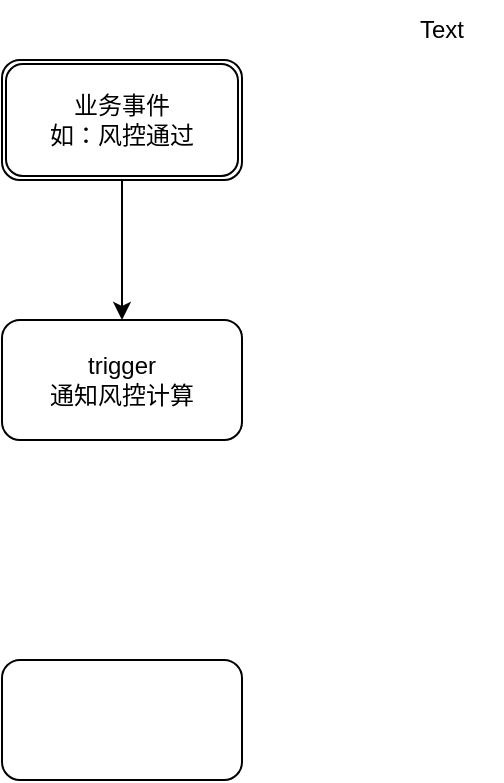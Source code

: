 <mxfile version="21.6.6" type="github">
  <diagram name="第 1 页" id="7n4bdka5UETFfVtZC2aM">
    <mxGraphModel dx="942" dy="535" grid="1" gridSize="10" guides="1" tooltips="1" connect="1" arrows="1" fold="1" page="1" pageScale="1" pageWidth="827" pageHeight="1169" math="0" shadow="0">
      <root>
        <mxCell id="0" />
        <mxCell id="1" parent="0" />
        <mxCell id="y2Dod2MjQHtEUexFDou5-2" value="trigger&lt;br&gt;通知风控计算" style="rounded=1;whiteSpace=wrap;html=1;" vertex="1" parent="1">
          <mxGeometry x="120" y="190" width="120" height="60" as="geometry" />
        </mxCell>
        <mxCell id="y2Dod2MjQHtEUexFDou5-3" value="" style="rounded=1;whiteSpace=wrap;html=1;" vertex="1" parent="1">
          <mxGeometry x="120" y="360" width="120" height="60" as="geometry" />
        </mxCell>
        <mxCell id="y2Dod2MjQHtEUexFDou5-7" style="edgeStyle=orthogonalEdgeStyle;rounded=0;orthogonalLoop=1;jettySize=auto;html=1;entryX=0.5;entryY=0;entryDx=0;entryDy=0;" edge="1" parent="1" source="y2Dod2MjQHtEUexFDou5-6" target="y2Dod2MjQHtEUexFDou5-2">
          <mxGeometry relative="1" as="geometry" />
        </mxCell>
        <mxCell id="y2Dod2MjQHtEUexFDou5-6" value="业务事件&lt;br&gt;如：风控通过" style="shape=ext;double=1;rounded=1;whiteSpace=wrap;html=1;" vertex="1" parent="1">
          <mxGeometry x="120" y="60" width="120" height="60" as="geometry" />
        </mxCell>
        <mxCell id="y2Dod2MjQHtEUexFDou5-8" value="Text" style="text;strokeColor=none;align=center;fillColor=none;html=1;verticalAlign=middle;whiteSpace=wrap;rounded=0;" vertex="1" parent="1">
          <mxGeometry x="310" y="30" width="60" height="30" as="geometry" />
        </mxCell>
      </root>
    </mxGraphModel>
  </diagram>
</mxfile>
